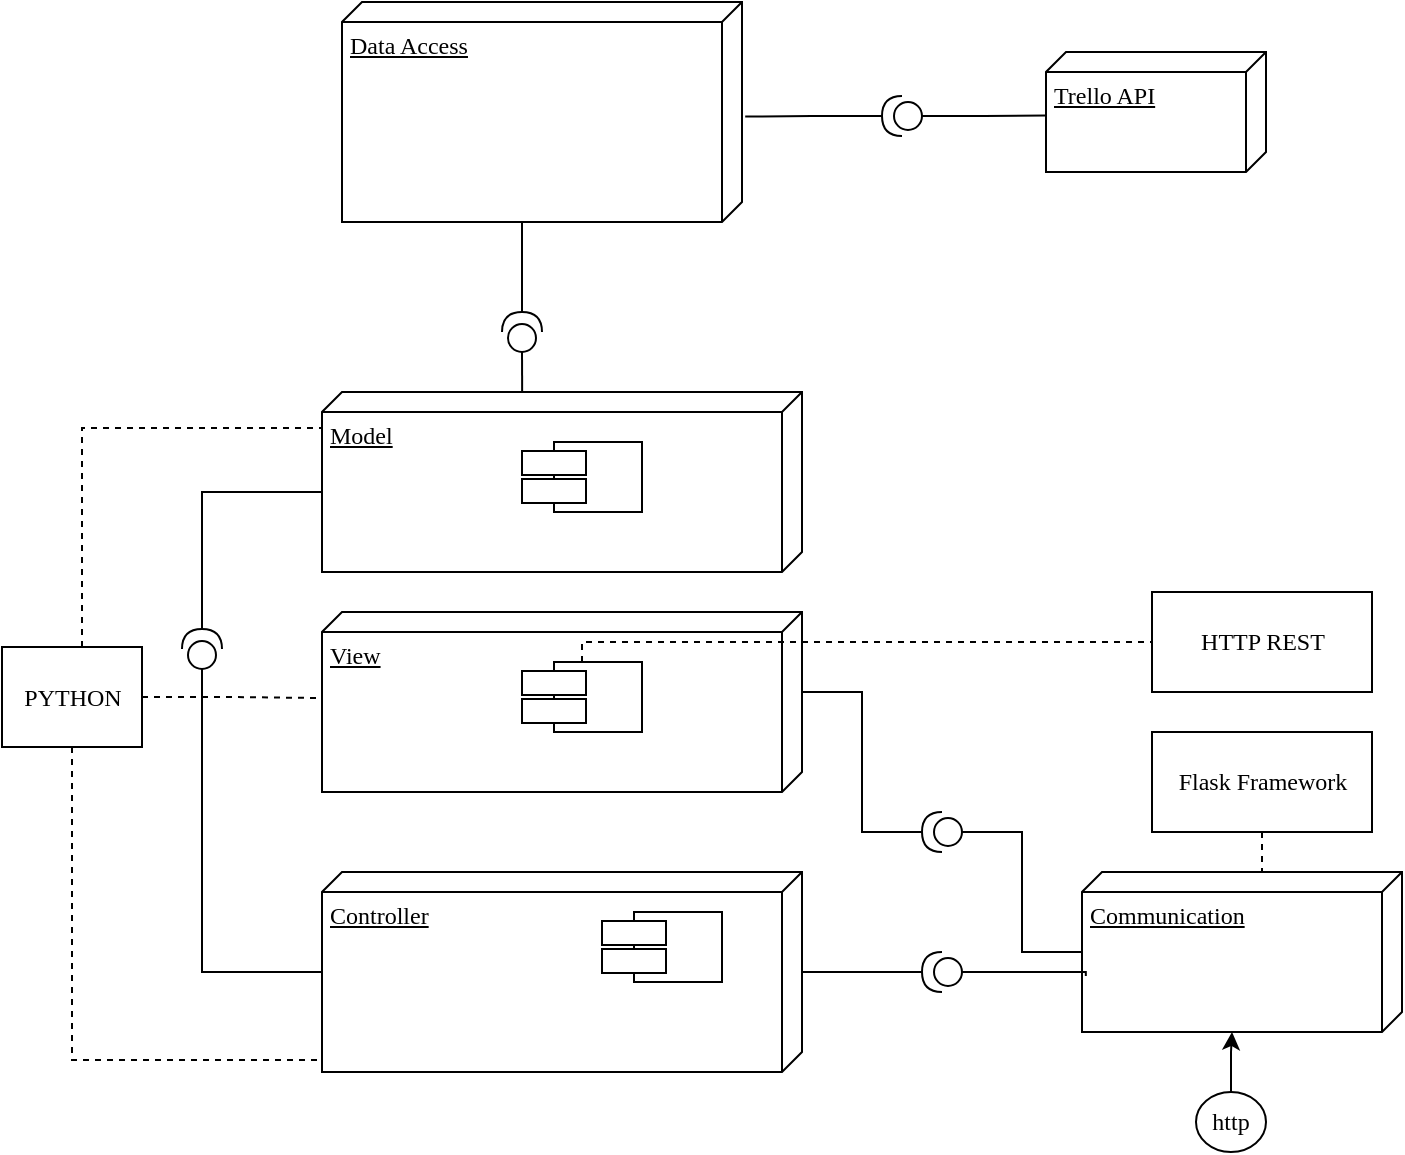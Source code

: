 <mxfile version="14.8.5" type="device"><diagram name="Page-1" id="5f0bae14-7c28-e335-631c-24af17079c00"><mxGraphModel dx="1114" dy="1010" grid="1" gridSize="10" guides="1" tooltips="1" connect="1" arrows="1" fold="1" page="1" pageScale="1" pageWidth="1100" pageHeight="850" background="none" math="0" shadow="0"><root><mxCell id="0"/><mxCell id="1" parent="0"/><mxCell id="39150e848f15840c-1" value="Data Access" style="verticalAlign=top;align=left;spacingTop=8;spacingLeft=2;spacingRight=12;shape=cube;size=10;direction=south;fontStyle=4;html=1;rounded=0;shadow=0;comic=0;labelBackgroundColor=none;strokeWidth=1;fontFamily=Verdana;fontSize=12" parent="1" vertex="1"><mxGeometry x="170" y="95" width="200" height="110" as="geometry"/></mxCell><mxCell id="U-_ctw8uNqsJNCHQsqOx-17" style="edgeStyle=orthogonalEdgeStyle;rounded=0;orthogonalLoop=1;jettySize=auto;html=1;entryX=0;entryY=0.5;entryDx=0;entryDy=0;entryPerimeter=0;endArrow=none;endFill=0;" edge="1" parent="1" source="39150e848f15840c-2" target="U-_ctw8uNqsJNCHQsqOx-16"><mxGeometry relative="1" as="geometry"/></mxCell><mxCell id="39150e848f15840c-2" value="Controller" style="verticalAlign=top;align=left;spacingTop=8;spacingLeft=2;spacingRight=12;shape=cube;size=10;direction=south;fontStyle=4;html=1;rounded=0;shadow=0;comic=0;labelBackgroundColor=none;strokeWidth=1;fontFamily=Verdana;fontSize=12" parent="1" vertex="1"><mxGeometry x="160" y="530" width="240" height="100" as="geometry"/></mxCell><mxCell id="39150e848f15840c-3" value="View" style="verticalAlign=top;align=left;spacingTop=8;spacingLeft=2;spacingRight=12;shape=cube;size=10;direction=south;fontStyle=4;html=1;rounded=0;shadow=0;comic=0;labelBackgroundColor=none;strokeWidth=1;fontFamily=Verdana;fontSize=12" parent="1" vertex="1"><mxGeometry x="160" y="400" width="240" height="90" as="geometry"/></mxCell><mxCell id="U-_ctw8uNqsJNCHQsqOx-22" style="edgeStyle=orthogonalEdgeStyle;rounded=0;orthogonalLoop=1;jettySize=auto;html=1;entryX=0;entryY=0.5;entryDx=0;entryDy=0;dashed=1;endArrow=none;endFill=0;" edge="1" parent="1" source="39150e848f15840c-10" target="U-_ctw8uNqsJNCHQsqOx-21"><mxGeometry relative="1" as="geometry"><Array as="points"><mxPoint x="290" y="415"/></Array></mxGeometry></mxCell><mxCell id="39150e848f15840c-10" value="" style="shape=component;align=left;spacingLeft=36;rounded=0;shadow=0;comic=0;labelBackgroundColor=none;strokeWidth=1;fontFamily=Verdana;fontSize=12;html=1;" parent="1" vertex="1"><mxGeometry x="260" y="425" width="60" height="35" as="geometry"/></mxCell><mxCell id="U-_ctw8uNqsJNCHQsqOx-2" value="" style="shape=component;align=left;spacingLeft=36;rounded=0;shadow=0;comic=0;labelBackgroundColor=none;strokeWidth=1;fontFamily=Verdana;fontSize=12;html=1;" vertex="1" parent="1"><mxGeometry x="300" y="550" width="60" height="35" as="geometry"/></mxCell><mxCell id="U-_ctw8uNqsJNCHQsqOx-5" value="Communication" style="verticalAlign=top;align=left;spacingTop=8;spacingLeft=2;spacingRight=12;shape=cube;size=10;direction=south;fontStyle=4;html=1;rounded=0;shadow=0;comic=0;labelBackgroundColor=none;strokeWidth=1;fontFamily=Verdana;fontSize=12" vertex="1" parent="1"><mxGeometry x="540" y="530" width="160" height="80" as="geometry"/></mxCell><mxCell id="U-_ctw8uNqsJNCHQsqOx-7" style="edgeStyle=orthogonalEdgeStyle;rounded=0;orthogonalLoop=1;jettySize=auto;html=1;entryX=0;entryY=0;entryDx=80;entryDy=85;entryPerimeter=0;" edge="1" parent="1" source="U-_ctw8uNqsJNCHQsqOx-6" target="U-_ctw8uNqsJNCHQsqOx-5"><mxGeometry relative="1" as="geometry"/></mxCell><mxCell id="U-_ctw8uNqsJNCHQsqOx-6" value="http" style="ellipse;whiteSpace=wrap;html=1;rounded=0;shadow=0;comic=0;labelBackgroundColor=none;strokeWidth=1;fontFamily=Verdana;fontSize=12;align=center;" vertex="1" parent="1"><mxGeometry x="597" y="640" width="35" height="30" as="geometry"/></mxCell><mxCell id="U-_ctw8uNqsJNCHQsqOx-9" style="edgeStyle=orthogonalEdgeStyle;rounded=0;orthogonalLoop=1;jettySize=auto;html=1;endArrow=none;endFill=0;" edge="1" parent="1" source="U-_ctw8uNqsJNCHQsqOx-8" target="39150e848f15840c-2"><mxGeometry relative="1" as="geometry"/></mxCell><mxCell id="U-_ctw8uNqsJNCHQsqOx-10" style="edgeStyle=orthogonalEdgeStyle;rounded=0;orthogonalLoop=1;jettySize=auto;html=1;entryX=0.65;entryY=0.988;entryDx=0;entryDy=0;entryPerimeter=0;endArrow=none;endFill=0;" edge="1" parent="1" source="U-_ctw8uNqsJNCHQsqOx-8" target="U-_ctw8uNqsJNCHQsqOx-5"><mxGeometry relative="1" as="geometry"><Array as="points"><mxPoint x="530" y="580"/><mxPoint x="530" y="580"/></Array></mxGeometry></mxCell><mxCell id="U-_ctw8uNqsJNCHQsqOx-8" value="" style="shape=providedRequiredInterface;html=1;verticalLabelPosition=bottom;rotation=-180;" vertex="1" parent="1"><mxGeometry x="460" y="570" width="20" height="20" as="geometry"/></mxCell><mxCell id="U-_ctw8uNqsJNCHQsqOx-12" style="edgeStyle=orthogonalEdgeStyle;rounded=0;orthogonalLoop=1;jettySize=auto;html=1;entryX=0;entryY=0;entryDx=40;entryDy=0;entryPerimeter=0;endArrow=none;endFill=0;" edge="1" parent="1" source="U-_ctw8uNqsJNCHQsqOx-11" target="39150e848f15840c-3"><mxGeometry relative="1" as="geometry"/></mxCell><mxCell id="U-_ctw8uNqsJNCHQsqOx-13" style="edgeStyle=orthogonalEdgeStyle;rounded=0;orthogonalLoop=1;jettySize=auto;html=1;exitX=0;exitY=0.5;exitDx=0;exitDy=0;exitPerimeter=0;entryX=0.5;entryY=1;entryDx=0;entryDy=0;entryPerimeter=0;endArrow=none;endFill=0;" edge="1" parent="1" source="U-_ctw8uNqsJNCHQsqOx-11" target="U-_ctw8uNqsJNCHQsqOx-5"><mxGeometry relative="1" as="geometry"/></mxCell><mxCell id="U-_ctw8uNqsJNCHQsqOx-11" value="" style="shape=providedRequiredInterface;html=1;verticalLabelPosition=bottom;rotation=-180;" vertex="1" parent="1"><mxGeometry x="460" y="500" width="20" height="20" as="geometry"/></mxCell><mxCell id="U-_ctw8uNqsJNCHQsqOx-14" value="Model" style="verticalAlign=top;align=left;spacingTop=8;spacingLeft=2;spacingRight=12;shape=cube;size=10;direction=south;fontStyle=4;html=1;rounded=0;shadow=0;comic=0;labelBackgroundColor=none;strokeWidth=1;fontFamily=Verdana;fontSize=12" vertex="1" parent="1"><mxGeometry x="160" y="290" width="240" height="90" as="geometry"/></mxCell><mxCell id="U-_ctw8uNqsJNCHQsqOx-15" value="" style="shape=component;align=left;spacingLeft=36;rounded=0;shadow=0;comic=0;labelBackgroundColor=none;strokeWidth=1;fontFamily=Verdana;fontSize=12;html=1;" vertex="1" parent="1"><mxGeometry x="260" y="315" width="60" height="35" as="geometry"/></mxCell><mxCell id="U-_ctw8uNqsJNCHQsqOx-18" style="edgeStyle=orthogonalEdgeStyle;rounded=0;orthogonalLoop=1;jettySize=auto;html=1;exitX=1;exitY=0.5;exitDx=0;exitDy=0;exitPerimeter=0;entryX=0;entryY=0;entryDx=50;entryDy=240;entryPerimeter=0;endArrow=none;endFill=0;" edge="1" parent="1" source="U-_ctw8uNqsJNCHQsqOx-16" target="U-_ctw8uNqsJNCHQsqOx-14"><mxGeometry relative="1" as="geometry"/></mxCell><mxCell id="U-_ctw8uNqsJNCHQsqOx-16" value="" style="shape=providedRequiredInterface;html=1;verticalLabelPosition=bottom;rotation=-90;" vertex="1" parent="1"><mxGeometry x="90" y="408.5" width="20" height="20" as="geometry"/></mxCell><mxCell id="U-_ctw8uNqsJNCHQsqOx-20" style="edgeStyle=orthogonalEdgeStyle;rounded=0;orthogonalLoop=1;jettySize=auto;html=1;endArrow=none;endFill=0;dashed=1;" edge="1" parent="1" source="U-_ctw8uNqsJNCHQsqOx-19" target="U-_ctw8uNqsJNCHQsqOx-5"><mxGeometry relative="1" as="geometry"/></mxCell><mxCell id="U-_ctw8uNqsJNCHQsqOx-19" value="Flask Framework" style="html=1;rounded=0;shadow=0;comic=0;labelBackgroundColor=none;strokeWidth=1;fontFamily=Verdana;fontSize=12;align=center;" vertex="1" parent="1"><mxGeometry x="575" y="460" width="110" height="50" as="geometry"/></mxCell><mxCell id="U-_ctw8uNqsJNCHQsqOx-21" value="HTTP REST" style="html=1;rounded=0;shadow=0;comic=0;labelBackgroundColor=none;strokeWidth=1;fontFamily=Verdana;fontSize=12;align=center;" vertex="1" parent="1"><mxGeometry x="575" y="390" width="110" height="50" as="geometry"/></mxCell><mxCell id="U-_ctw8uNqsJNCHQsqOx-24" style="edgeStyle=orthogonalEdgeStyle;rounded=0;orthogonalLoop=1;jettySize=auto;html=1;entryX=0.94;entryY=1.004;entryDx=0;entryDy=0;entryPerimeter=0;dashed=1;endArrow=none;endFill=0;" edge="1" parent="1" source="U-_ctw8uNqsJNCHQsqOx-23" target="39150e848f15840c-2"><mxGeometry relative="1" as="geometry"><Array as="points"><mxPoint x="35" y="624"/></Array></mxGeometry></mxCell><mxCell id="U-_ctw8uNqsJNCHQsqOx-25" style="edgeStyle=orthogonalEdgeStyle;rounded=0;orthogonalLoop=1;jettySize=auto;html=1;entryX=0.478;entryY=1.004;entryDx=0;entryDy=0;entryPerimeter=0;dashed=1;endArrow=none;endFill=0;" edge="1" parent="1" source="U-_ctw8uNqsJNCHQsqOx-23" target="39150e848f15840c-3"><mxGeometry relative="1" as="geometry"/></mxCell><mxCell id="U-_ctw8uNqsJNCHQsqOx-27" style="edgeStyle=orthogonalEdgeStyle;rounded=0;orthogonalLoop=1;jettySize=auto;html=1;entryX=0.2;entryY=1;entryDx=0;entryDy=0;entryPerimeter=0;dashed=1;endArrow=none;endFill=0;" edge="1" parent="1" source="U-_ctw8uNqsJNCHQsqOx-23" target="U-_ctw8uNqsJNCHQsqOx-14"><mxGeometry relative="1" as="geometry"><Array as="points"><mxPoint x="40" y="308"/></Array></mxGeometry></mxCell><mxCell id="U-_ctw8uNqsJNCHQsqOx-23" value="PYTHON" style="html=1;rounded=0;shadow=0;comic=0;labelBackgroundColor=none;strokeWidth=1;fontFamily=Verdana;fontSize=12;align=center;" vertex="1" parent="1"><mxGeometry y="417.5" width="70" height="50" as="geometry"/></mxCell><mxCell id="U-_ctw8uNqsJNCHQsqOx-32" value="" style="edgeStyle=orthogonalEdgeStyle;rounded=0;orthogonalLoop=1;jettySize=auto;html=1;endArrow=none;endFill=0;entryX=0;entryY=0;entryDx=110;entryDy=105;entryPerimeter=0;" edge="1" parent="1" source="U-_ctw8uNqsJNCHQsqOx-30" target="39150e848f15840c-1"><mxGeometry relative="1" as="geometry"><Array as="points"><mxPoint x="260" y="205"/></Array></mxGeometry></mxCell><mxCell id="U-_ctw8uNqsJNCHQsqOx-33" style="edgeStyle=orthogonalEdgeStyle;rounded=0;orthogonalLoop=1;jettySize=auto;html=1;exitX=0;exitY=0.5;exitDx=0;exitDy=0;exitPerimeter=0;entryX=0;entryY=0.583;entryDx=0;entryDy=0;entryPerimeter=0;endArrow=none;endFill=0;" edge="1" parent="1" source="U-_ctw8uNqsJNCHQsqOx-30" target="U-_ctw8uNqsJNCHQsqOx-14"><mxGeometry relative="1" as="geometry"/></mxCell><mxCell id="U-_ctw8uNqsJNCHQsqOx-30" value="" style="shape=providedRequiredInterface;html=1;verticalLabelPosition=bottom;rotation=-90;" vertex="1" parent="1"><mxGeometry x="250" y="250" width="20" height="20" as="geometry"/></mxCell><mxCell id="U-_ctw8uNqsJNCHQsqOx-34" value="Trello API" style="verticalAlign=top;align=left;spacingTop=8;spacingLeft=2;spacingRight=12;shape=cube;size=10;direction=south;fontStyle=4;html=1;rounded=0;shadow=0;comic=0;labelBackgroundColor=none;strokeWidth=1;fontFamily=Verdana;fontSize=12" vertex="1" parent="1"><mxGeometry x="522" y="120" width="110" height="60" as="geometry"/></mxCell><mxCell id="U-_ctw8uNqsJNCHQsqOx-37" style="edgeStyle=orthogonalEdgeStyle;rounded=0;orthogonalLoop=1;jettySize=auto;html=1;entryX=0.521;entryY=-0.008;entryDx=0;entryDy=0;entryPerimeter=0;endArrow=none;endFill=0;" edge="1" parent="1" source="U-_ctw8uNqsJNCHQsqOx-35" target="39150e848f15840c-1"><mxGeometry relative="1" as="geometry"/></mxCell><mxCell id="U-_ctw8uNqsJNCHQsqOx-38" style="edgeStyle=orthogonalEdgeStyle;rounded=0;orthogonalLoop=1;jettySize=auto;html=1;entryX=0.53;entryY=0.999;entryDx=0;entryDy=0;entryPerimeter=0;endArrow=none;endFill=0;" edge="1" parent="1" source="U-_ctw8uNqsJNCHQsqOx-35" target="U-_ctw8uNqsJNCHQsqOx-34"><mxGeometry relative="1" as="geometry"/></mxCell><mxCell id="U-_ctw8uNqsJNCHQsqOx-35" value="" style="shape=providedRequiredInterface;html=1;verticalLabelPosition=bottom;rotation=-180;" vertex="1" parent="1"><mxGeometry x="440" y="142" width="20" height="20" as="geometry"/></mxCell></root></mxGraphModel></diagram></mxfile>